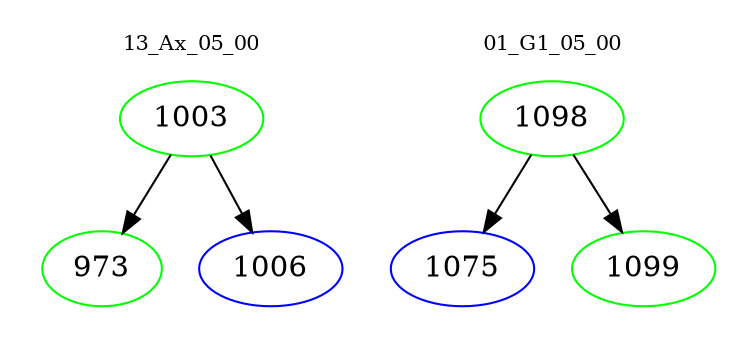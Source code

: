 digraph{
subgraph cluster_0 {
color = white
label = "13_Ax_05_00";
fontsize=10;
T0_1003 [label="1003", color="green"]
T0_1003 -> T0_973 [color="black"]
T0_973 [label="973", color="green"]
T0_1003 -> T0_1006 [color="black"]
T0_1006 [label="1006", color="blue"]
}
subgraph cluster_1 {
color = white
label = "01_G1_05_00";
fontsize=10;
T1_1098 [label="1098", color="green"]
T1_1098 -> T1_1075 [color="black"]
T1_1075 [label="1075", color="blue"]
T1_1098 -> T1_1099 [color="black"]
T1_1099 [label="1099", color="green"]
}
}

